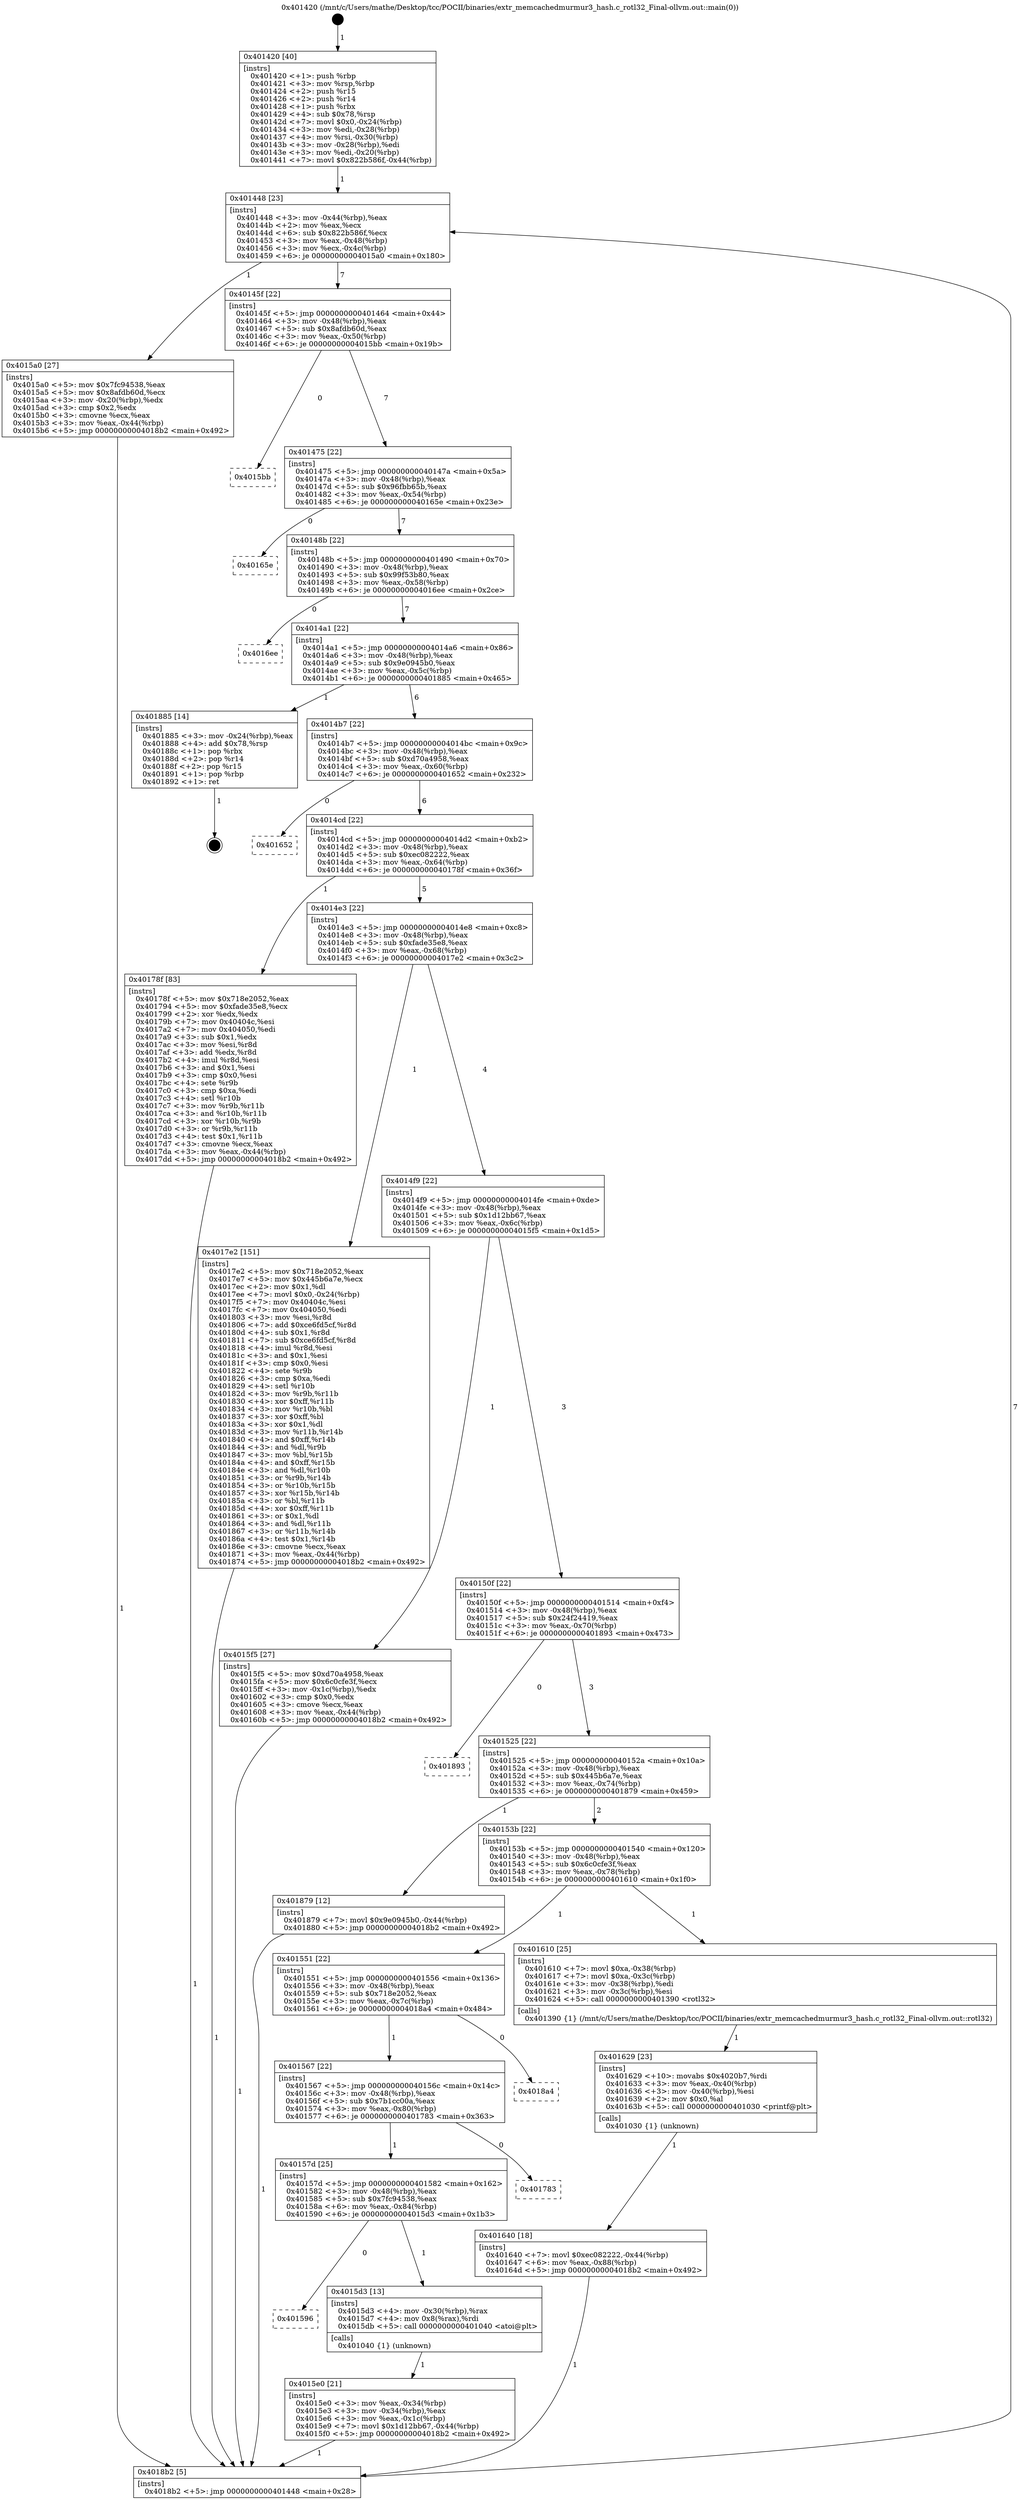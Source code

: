 digraph "0x401420" {
  label = "0x401420 (/mnt/c/Users/mathe/Desktop/tcc/POCII/binaries/extr_memcachedmurmur3_hash.c_rotl32_Final-ollvm.out::main(0))"
  labelloc = "t"
  node[shape=record]

  Entry [label="",width=0.3,height=0.3,shape=circle,fillcolor=black,style=filled]
  "0x401448" [label="{
     0x401448 [23]\l
     | [instrs]\l
     &nbsp;&nbsp;0x401448 \<+3\>: mov -0x44(%rbp),%eax\l
     &nbsp;&nbsp;0x40144b \<+2\>: mov %eax,%ecx\l
     &nbsp;&nbsp;0x40144d \<+6\>: sub $0x822b586f,%ecx\l
     &nbsp;&nbsp;0x401453 \<+3\>: mov %eax,-0x48(%rbp)\l
     &nbsp;&nbsp;0x401456 \<+3\>: mov %ecx,-0x4c(%rbp)\l
     &nbsp;&nbsp;0x401459 \<+6\>: je 00000000004015a0 \<main+0x180\>\l
  }"]
  "0x4015a0" [label="{
     0x4015a0 [27]\l
     | [instrs]\l
     &nbsp;&nbsp;0x4015a0 \<+5\>: mov $0x7fc94538,%eax\l
     &nbsp;&nbsp;0x4015a5 \<+5\>: mov $0x8afdb60d,%ecx\l
     &nbsp;&nbsp;0x4015aa \<+3\>: mov -0x20(%rbp),%edx\l
     &nbsp;&nbsp;0x4015ad \<+3\>: cmp $0x2,%edx\l
     &nbsp;&nbsp;0x4015b0 \<+3\>: cmovne %ecx,%eax\l
     &nbsp;&nbsp;0x4015b3 \<+3\>: mov %eax,-0x44(%rbp)\l
     &nbsp;&nbsp;0x4015b6 \<+5\>: jmp 00000000004018b2 \<main+0x492\>\l
  }"]
  "0x40145f" [label="{
     0x40145f [22]\l
     | [instrs]\l
     &nbsp;&nbsp;0x40145f \<+5\>: jmp 0000000000401464 \<main+0x44\>\l
     &nbsp;&nbsp;0x401464 \<+3\>: mov -0x48(%rbp),%eax\l
     &nbsp;&nbsp;0x401467 \<+5\>: sub $0x8afdb60d,%eax\l
     &nbsp;&nbsp;0x40146c \<+3\>: mov %eax,-0x50(%rbp)\l
     &nbsp;&nbsp;0x40146f \<+6\>: je 00000000004015bb \<main+0x19b\>\l
  }"]
  "0x4018b2" [label="{
     0x4018b2 [5]\l
     | [instrs]\l
     &nbsp;&nbsp;0x4018b2 \<+5\>: jmp 0000000000401448 \<main+0x28\>\l
  }"]
  "0x401420" [label="{
     0x401420 [40]\l
     | [instrs]\l
     &nbsp;&nbsp;0x401420 \<+1\>: push %rbp\l
     &nbsp;&nbsp;0x401421 \<+3\>: mov %rsp,%rbp\l
     &nbsp;&nbsp;0x401424 \<+2\>: push %r15\l
     &nbsp;&nbsp;0x401426 \<+2\>: push %r14\l
     &nbsp;&nbsp;0x401428 \<+1\>: push %rbx\l
     &nbsp;&nbsp;0x401429 \<+4\>: sub $0x78,%rsp\l
     &nbsp;&nbsp;0x40142d \<+7\>: movl $0x0,-0x24(%rbp)\l
     &nbsp;&nbsp;0x401434 \<+3\>: mov %edi,-0x28(%rbp)\l
     &nbsp;&nbsp;0x401437 \<+4\>: mov %rsi,-0x30(%rbp)\l
     &nbsp;&nbsp;0x40143b \<+3\>: mov -0x28(%rbp),%edi\l
     &nbsp;&nbsp;0x40143e \<+3\>: mov %edi,-0x20(%rbp)\l
     &nbsp;&nbsp;0x401441 \<+7\>: movl $0x822b586f,-0x44(%rbp)\l
  }"]
  Exit [label="",width=0.3,height=0.3,shape=circle,fillcolor=black,style=filled,peripheries=2]
  "0x4015bb" [label="{
     0x4015bb\l
  }", style=dashed]
  "0x401475" [label="{
     0x401475 [22]\l
     | [instrs]\l
     &nbsp;&nbsp;0x401475 \<+5\>: jmp 000000000040147a \<main+0x5a\>\l
     &nbsp;&nbsp;0x40147a \<+3\>: mov -0x48(%rbp),%eax\l
     &nbsp;&nbsp;0x40147d \<+5\>: sub $0x96fbb65b,%eax\l
     &nbsp;&nbsp;0x401482 \<+3\>: mov %eax,-0x54(%rbp)\l
     &nbsp;&nbsp;0x401485 \<+6\>: je 000000000040165e \<main+0x23e\>\l
  }"]
  "0x401640" [label="{
     0x401640 [18]\l
     | [instrs]\l
     &nbsp;&nbsp;0x401640 \<+7\>: movl $0xec082222,-0x44(%rbp)\l
     &nbsp;&nbsp;0x401647 \<+6\>: mov %eax,-0x88(%rbp)\l
     &nbsp;&nbsp;0x40164d \<+5\>: jmp 00000000004018b2 \<main+0x492\>\l
  }"]
  "0x40165e" [label="{
     0x40165e\l
  }", style=dashed]
  "0x40148b" [label="{
     0x40148b [22]\l
     | [instrs]\l
     &nbsp;&nbsp;0x40148b \<+5\>: jmp 0000000000401490 \<main+0x70\>\l
     &nbsp;&nbsp;0x401490 \<+3\>: mov -0x48(%rbp),%eax\l
     &nbsp;&nbsp;0x401493 \<+5\>: sub $0x99f53b80,%eax\l
     &nbsp;&nbsp;0x401498 \<+3\>: mov %eax,-0x58(%rbp)\l
     &nbsp;&nbsp;0x40149b \<+6\>: je 00000000004016ee \<main+0x2ce\>\l
  }"]
  "0x401629" [label="{
     0x401629 [23]\l
     | [instrs]\l
     &nbsp;&nbsp;0x401629 \<+10\>: movabs $0x4020b7,%rdi\l
     &nbsp;&nbsp;0x401633 \<+3\>: mov %eax,-0x40(%rbp)\l
     &nbsp;&nbsp;0x401636 \<+3\>: mov -0x40(%rbp),%esi\l
     &nbsp;&nbsp;0x401639 \<+2\>: mov $0x0,%al\l
     &nbsp;&nbsp;0x40163b \<+5\>: call 0000000000401030 \<printf@plt\>\l
     | [calls]\l
     &nbsp;&nbsp;0x401030 \{1\} (unknown)\l
  }"]
  "0x4016ee" [label="{
     0x4016ee\l
  }", style=dashed]
  "0x4014a1" [label="{
     0x4014a1 [22]\l
     | [instrs]\l
     &nbsp;&nbsp;0x4014a1 \<+5\>: jmp 00000000004014a6 \<main+0x86\>\l
     &nbsp;&nbsp;0x4014a6 \<+3\>: mov -0x48(%rbp),%eax\l
     &nbsp;&nbsp;0x4014a9 \<+5\>: sub $0x9e0945b0,%eax\l
     &nbsp;&nbsp;0x4014ae \<+3\>: mov %eax,-0x5c(%rbp)\l
     &nbsp;&nbsp;0x4014b1 \<+6\>: je 0000000000401885 \<main+0x465\>\l
  }"]
  "0x4015e0" [label="{
     0x4015e0 [21]\l
     | [instrs]\l
     &nbsp;&nbsp;0x4015e0 \<+3\>: mov %eax,-0x34(%rbp)\l
     &nbsp;&nbsp;0x4015e3 \<+3\>: mov -0x34(%rbp),%eax\l
     &nbsp;&nbsp;0x4015e6 \<+3\>: mov %eax,-0x1c(%rbp)\l
     &nbsp;&nbsp;0x4015e9 \<+7\>: movl $0x1d12bb67,-0x44(%rbp)\l
     &nbsp;&nbsp;0x4015f0 \<+5\>: jmp 00000000004018b2 \<main+0x492\>\l
  }"]
  "0x401885" [label="{
     0x401885 [14]\l
     | [instrs]\l
     &nbsp;&nbsp;0x401885 \<+3\>: mov -0x24(%rbp),%eax\l
     &nbsp;&nbsp;0x401888 \<+4\>: add $0x78,%rsp\l
     &nbsp;&nbsp;0x40188c \<+1\>: pop %rbx\l
     &nbsp;&nbsp;0x40188d \<+2\>: pop %r14\l
     &nbsp;&nbsp;0x40188f \<+2\>: pop %r15\l
     &nbsp;&nbsp;0x401891 \<+1\>: pop %rbp\l
     &nbsp;&nbsp;0x401892 \<+1\>: ret\l
  }"]
  "0x4014b7" [label="{
     0x4014b7 [22]\l
     | [instrs]\l
     &nbsp;&nbsp;0x4014b7 \<+5\>: jmp 00000000004014bc \<main+0x9c\>\l
     &nbsp;&nbsp;0x4014bc \<+3\>: mov -0x48(%rbp),%eax\l
     &nbsp;&nbsp;0x4014bf \<+5\>: sub $0xd70a4958,%eax\l
     &nbsp;&nbsp;0x4014c4 \<+3\>: mov %eax,-0x60(%rbp)\l
     &nbsp;&nbsp;0x4014c7 \<+6\>: je 0000000000401652 \<main+0x232\>\l
  }"]
  "0x401596" [label="{
     0x401596\l
  }", style=dashed]
  "0x401652" [label="{
     0x401652\l
  }", style=dashed]
  "0x4014cd" [label="{
     0x4014cd [22]\l
     | [instrs]\l
     &nbsp;&nbsp;0x4014cd \<+5\>: jmp 00000000004014d2 \<main+0xb2\>\l
     &nbsp;&nbsp;0x4014d2 \<+3\>: mov -0x48(%rbp),%eax\l
     &nbsp;&nbsp;0x4014d5 \<+5\>: sub $0xec082222,%eax\l
     &nbsp;&nbsp;0x4014da \<+3\>: mov %eax,-0x64(%rbp)\l
     &nbsp;&nbsp;0x4014dd \<+6\>: je 000000000040178f \<main+0x36f\>\l
  }"]
  "0x4015d3" [label="{
     0x4015d3 [13]\l
     | [instrs]\l
     &nbsp;&nbsp;0x4015d3 \<+4\>: mov -0x30(%rbp),%rax\l
     &nbsp;&nbsp;0x4015d7 \<+4\>: mov 0x8(%rax),%rdi\l
     &nbsp;&nbsp;0x4015db \<+5\>: call 0000000000401040 \<atoi@plt\>\l
     | [calls]\l
     &nbsp;&nbsp;0x401040 \{1\} (unknown)\l
  }"]
  "0x40178f" [label="{
     0x40178f [83]\l
     | [instrs]\l
     &nbsp;&nbsp;0x40178f \<+5\>: mov $0x718e2052,%eax\l
     &nbsp;&nbsp;0x401794 \<+5\>: mov $0xfade35e8,%ecx\l
     &nbsp;&nbsp;0x401799 \<+2\>: xor %edx,%edx\l
     &nbsp;&nbsp;0x40179b \<+7\>: mov 0x40404c,%esi\l
     &nbsp;&nbsp;0x4017a2 \<+7\>: mov 0x404050,%edi\l
     &nbsp;&nbsp;0x4017a9 \<+3\>: sub $0x1,%edx\l
     &nbsp;&nbsp;0x4017ac \<+3\>: mov %esi,%r8d\l
     &nbsp;&nbsp;0x4017af \<+3\>: add %edx,%r8d\l
     &nbsp;&nbsp;0x4017b2 \<+4\>: imul %r8d,%esi\l
     &nbsp;&nbsp;0x4017b6 \<+3\>: and $0x1,%esi\l
     &nbsp;&nbsp;0x4017b9 \<+3\>: cmp $0x0,%esi\l
     &nbsp;&nbsp;0x4017bc \<+4\>: sete %r9b\l
     &nbsp;&nbsp;0x4017c0 \<+3\>: cmp $0xa,%edi\l
     &nbsp;&nbsp;0x4017c3 \<+4\>: setl %r10b\l
     &nbsp;&nbsp;0x4017c7 \<+3\>: mov %r9b,%r11b\l
     &nbsp;&nbsp;0x4017ca \<+3\>: and %r10b,%r11b\l
     &nbsp;&nbsp;0x4017cd \<+3\>: xor %r10b,%r9b\l
     &nbsp;&nbsp;0x4017d0 \<+3\>: or %r9b,%r11b\l
     &nbsp;&nbsp;0x4017d3 \<+4\>: test $0x1,%r11b\l
     &nbsp;&nbsp;0x4017d7 \<+3\>: cmovne %ecx,%eax\l
     &nbsp;&nbsp;0x4017da \<+3\>: mov %eax,-0x44(%rbp)\l
     &nbsp;&nbsp;0x4017dd \<+5\>: jmp 00000000004018b2 \<main+0x492\>\l
  }"]
  "0x4014e3" [label="{
     0x4014e3 [22]\l
     | [instrs]\l
     &nbsp;&nbsp;0x4014e3 \<+5\>: jmp 00000000004014e8 \<main+0xc8\>\l
     &nbsp;&nbsp;0x4014e8 \<+3\>: mov -0x48(%rbp),%eax\l
     &nbsp;&nbsp;0x4014eb \<+5\>: sub $0xfade35e8,%eax\l
     &nbsp;&nbsp;0x4014f0 \<+3\>: mov %eax,-0x68(%rbp)\l
     &nbsp;&nbsp;0x4014f3 \<+6\>: je 00000000004017e2 \<main+0x3c2\>\l
  }"]
  "0x40157d" [label="{
     0x40157d [25]\l
     | [instrs]\l
     &nbsp;&nbsp;0x40157d \<+5\>: jmp 0000000000401582 \<main+0x162\>\l
     &nbsp;&nbsp;0x401582 \<+3\>: mov -0x48(%rbp),%eax\l
     &nbsp;&nbsp;0x401585 \<+5\>: sub $0x7fc94538,%eax\l
     &nbsp;&nbsp;0x40158a \<+6\>: mov %eax,-0x84(%rbp)\l
     &nbsp;&nbsp;0x401590 \<+6\>: je 00000000004015d3 \<main+0x1b3\>\l
  }"]
  "0x4017e2" [label="{
     0x4017e2 [151]\l
     | [instrs]\l
     &nbsp;&nbsp;0x4017e2 \<+5\>: mov $0x718e2052,%eax\l
     &nbsp;&nbsp;0x4017e7 \<+5\>: mov $0x445b6a7e,%ecx\l
     &nbsp;&nbsp;0x4017ec \<+2\>: mov $0x1,%dl\l
     &nbsp;&nbsp;0x4017ee \<+7\>: movl $0x0,-0x24(%rbp)\l
     &nbsp;&nbsp;0x4017f5 \<+7\>: mov 0x40404c,%esi\l
     &nbsp;&nbsp;0x4017fc \<+7\>: mov 0x404050,%edi\l
     &nbsp;&nbsp;0x401803 \<+3\>: mov %esi,%r8d\l
     &nbsp;&nbsp;0x401806 \<+7\>: add $0xce6fd5cf,%r8d\l
     &nbsp;&nbsp;0x40180d \<+4\>: sub $0x1,%r8d\l
     &nbsp;&nbsp;0x401811 \<+7\>: sub $0xce6fd5cf,%r8d\l
     &nbsp;&nbsp;0x401818 \<+4\>: imul %r8d,%esi\l
     &nbsp;&nbsp;0x40181c \<+3\>: and $0x1,%esi\l
     &nbsp;&nbsp;0x40181f \<+3\>: cmp $0x0,%esi\l
     &nbsp;&nbsp;0x401822 \<+4\>: sete %r9b\l
     &nbsp;&nbsp;0x401826 \<+3\>: cmp $0xa,%edi\l
     &nbsp;&nbsp;0x401829 \<+4\>: setl %r10b\l
     &nbsp;&nbsp;0x40182d \<+3\>: mov %r9b,%r11b\l
     &nbsp;&nbsp;0x401830 \<+4\>: xor $0xff,%r11b\l
     &nbsp;&nbsp;0x401834 \<+3\>: mov %r10b,%bl\l
     &nbsp;&nbsp;0x401837 \<+3\>: xor $0xff,%bl\l
     &nbsp;&nbsp;0x40183a \<+3\>: xor $0x1,%dl\l
     &nbsp;&nbsp;0x40183d \<+3\>: mov %r11b,%r14b\l
     &nbsp;&nbsp;0x401840 \<+4\>: and $0xff,%r14b\l
     &nbsp;&nbsp;0x401844 \<+3\>: and %dl,%r9b\l
     &nbsp;&nbsp;0x401847 \<+3\>: mov %bl,%r15b\l
     &nbsp;&nbsp;0x40184a \<+4\>: and $0xff,%r15b\l
     &nbsp;&nbsp;0x40184e \<+3\>: and %dl,%r10b\l
     &nbsp;&nbsp;0x401851 \<+3\>: or %r9b,%r14b\l
     &nbsp;&nbsp;0x401854 \<+3\>: or %r10b,%r15b\l
     &nbsp;&nbsp;0x401857 \<+3\>: xor %r15b,%r14b\l
     &nbsp;&nbsp;0x40185a \<+3\>: or %bl,%r11b\l
     &nbsp;&nbsp;0x40185d \<+4\>: xor $0xff,%r11b\l
     &nbsp;&nbsp;0x401861 \<+3\>: or $0x1,%dl\l
     &nbsp;&nbsp;0x401864 \<+3\>: and %dl,%r11b\l
     &nbsp;&nbsp;0x401867 \<+3\>: or %r11b,%r14b\l
     &nbsp;&nbsp;0x40186a \<+4\>: test $0x1,%r14b\l
     &nbsp;&nbsp;0x40186e \<+3\>: cmovne %ecx,%eax\l
     &nbsp;&nbsp;0x401871 \<+3\>: mov %eax,-0x44(%rbp)\l
     &nbsp;&nbsp;0x401874 \<+5\>: jmp 00000000004018b2 \<main+0x492\>\l
  }"]
  "0x4014f9" [label="{
     0x4014f9 [22]\l
     | [instrs]\l
     &nbsp;&nbsp;0x4014f9 \<+5\>: jmp 00000000004014fe \<main+0xde\>\l
     &nbsp;&nbsp;0x4014fe \<+3\>: mov -0x48(%rbp),%eax\l
     &nbsp;&nbsp;0x401501 \<+5\>: sub $0x1d12bb67,%eax\l
     &nbsp;&nbsp;0x401506 \<+3\>: mov %eax,-0x6c(%rbp)\l
     &nbsp;&nbsp;0x401509 \<+6\>: je 00000000004015f5 \<main+0x1d5\>\l
  }"]
  "0x401783" [label="{
     0x401783\l
  }", style=dashed]
  "0x4015f5" [label="{
     0x4015f5 [27]\l
     | [instrs]\l
     &nbsp;&nbsp;0x4015f5 \<+5\>: mov $0xd70a4958,%eax\l
     &nbsp;&nbsp;0x4015fa \<+5\>: mov $0x6c0cfe3f,%ecx\l
     &nbsp;&nbsp;0x4015ff \<+3\>: mov -0x1c(%rbp),%edx\l
     &nbsp;&nbsp;0x401602 \<+3\>: cmp $0x0,%edx\l
     &nbsp;&nbsp;0x401605 \<+3\>: cmove %ecx,%eax\l
     &nbsp;&nbsp;0x401608 \<+3\>: mov %eax,-0x44(%rbp)\l
     &nbsp;&nbsp;0x40160b \<+5\>: jmp 00000000004018b2 \<main+0x492\>\l
  }"]
  "0x40150f" [label="{
     0x40150f [22]\l
     | [instrs]\l
     &nbsp;&nbsp;0x40150f \<+5\>: jmp 0000000000401514 \<main+0xf4\>\l
     &nbsp;&nbsp;0x401514 \<+3\>: mov -0x48(%rbp),%eax\l
     &nbsp;&nbsp;0x401517 \<+5\>: sub $0x24f24419,%eax\l
     &nbsp;&nbsp;0x40151c \<+3\>: mov %eax,-0x70(%rbp)\l
     &nbsp;&nbsp;0x40151f \<+6\>: je 0000000000401893 \<main+0x473\>\l
  }"]
  "0x401567" [label="{
     0x401567 [22]\l
     | [instrs]\l
     &nbsp;&nbsp;0x401567 \<+5\>: jmp 000000000040156c \<main+0x14c\>\l
     &nbsp;&nbsp;0x40156c \<+3\>: mov -0x48(%rbp),%eax\l
     &nbsp;&nbsp;0x40156f \<+5\>: sub $0x7b1cc00a,%eax\l
     &nbsp;&nbsp;0x401574 \<+3\>: mov %eax,-0x80(%rbp)\l
     &nbsp;&nbsp;0x401577 \<+6\>: je 0000000000401783 \<main+0x363\>\l
  }"]
  "0x401893" [label="{
     0x401893\l
  }", style=dashed]
  "0x401525" [label="{
     0x401525 [22]\l
     | [instrs]\l
     &nbsp;&nbsp;0x401525 \<+5\>: jmp 000000000040152a \<main+0x10a\>\l
     &nbsp;&nbsp;0x40152a \<+3\>: mov -0x48(%rbp),%eax\l
     &nbsp;&nbsp;0x40152d \<+5\>: sub $0x445b6a7e,%eax\l
     &nbsp;&nbsp;0x401532 \<+3\>: mov %eax,-0x74(%rbp)\l
     &nbsp;&nbsp;0x401535 \<+6\>: je 0000000000401879 \<main+0x459\>\l
  }"]
  "0x4018a4" [label="{
     0x4018a4\l
  }", style=dashed]
  "0x401879" [label="{
     0x401879 [12]\l
     | [instrs]\l
     &nbsp;&nbsp;0x401879 \<+7\>: movl $0x9e0945b0,-0x44(%rbp)\l
     &nbsp;&nbsp;0x401880 \<+5\>: jmp 00000000004018b2 \<main+0x492\>\l
  }"]
  "0x40153b" [label="{
     0x40153b [22]\l
     | [instrs]\l
     &nbsp;&nbsp;0x40153b \<+5\>: jmp 0000000000401540 \<main+0x120\>\l
     &nbsp;&nbsp;0x401540 \<+3\>: mov -0x48(%rbp),%eax\l
     &nbsp;&nbsp;0x401543 \<+5\>: sub $0x6c0cfe3f,%eax\l
     &nbsp;&nbsp;0x401548 \<+3\>: mov %eax,-0x78(%rbp)\l
     &nbsp;&nbsp;0x40154b \<+6\>: je 0000000000401610 \<main+0x1f0\>\l
  }"]
  "0x401551" [label="{
     0x401551 [22]\l
     | [instrs]\l
     &nbsp;&nbsp;0x401551 \<+5\>: jmp 0000000000401556 \<main+0x136\>\l
     &nbsp;&nbsp;0x401556 \<+3\>: mov -0x48(%rbp),%eax\l
     &nbsp;&nbsp;0x401559 \<+5\>: sub $0x718e2052,%eax\l
     &nbsp;&nbsp;0x40155e \<+3\>: mov %eax,-0x7c(%rbp)\l
     &nbsp;&nbsp;0x401561 \<+6\>: je 00000000004018a4 \<main+0x484\>\l
  }"]
  "0x401610" [label="{
     0x401610 [25]\l
     | [instrs]\l
     &nbsp;&nbsp;0x401610 \<+7\>: movl $0xa,-0x38(%rbp)\l
     &nbsp;&nbsp;0x401617 \<+7\>: movl $0xa,-0x3c(%rbp)\l
     &nbsp;&nbsp;0x40161e \<+3\>: mov -0x38(%rbp),%edi\l
     &nbsp;&nbsp;0x401621 \<+3\>: mov -0x3c(%rbp),%esi\l
     &nbsp;&nbsp;0x401624 \<+5\>: call 0000000000401390 \<rotl32\>\l
     | [calls]\l
     &nbsp;&nbsp;0x401390 \{1\} (/mnt/c/Users/mathe/Desktop/tcc/POCII/binaries/extr_memcachedmurmur3_hash.c_rotl32_Final-ollvm.out::rotl32)\l
  }"]
  Entry -> "0x401420" [label=" 1"]
  "0x401448" -> "0x4015a0" [label=" 1"]
  "0x401448" -> "0x40145f" [label=" 7"]
  "0x4015a0" -> "0x4018b2" [label=" 1"]
  "0x401420" -> "0x401448" [label=" 1"]
  "0x4018b2" -> "0x401448" [label=" 7"]
  "0x401885" -> Exit [label=" 1"]
  "0x40145f" -> "0x4015bb" [label=" 0"]
  "0x40145f" -> "0x401475" [label=" 7"]
  "0x401879" -> "0x4018b2" [label=" 1"]
  "0x401475" -> "0x40165e" [label=" 0"]
  "0x401475" -> "0x40148b" [label=" 7"]
  "0x4017e2" -> "0x4018b2" [label=" 1"]
  "0x40148b" -> "0x4016ee" [label=" 0"]
  "0x40148b" -> "0x4014a1" [label=" 7"]
  "0x40178f" -> "0x4018b2" [label=" 1"]
  "0x4014a1" -> "0x401885" [label=" 1"]
  "0x4014a1" -> "0x4014b7" [label=" 6"]
  "0x401640" -> "0x4018b2" [label=" 1"]
  "0x4014b7" -> "0x401652" [label=" 0"]
  "0x4014b7" -> "0x4014cd" [label=" 6"]
  "0x401629" -> "0x401640" [label=" 1"]
  "0x4014cd" -> "0x40178f" [label=" 1"]
  "0x4014cd" -> "0x4014e3" [label=" 5"]
  "0x401610" -> "0x401629" [label=" 1"]
  "0x4014e3" -> "0x4017e2" [label=" 1"]
  "0x4014e3" -> "0x4014f9" [label=" 4"]
  "0x4015e0" -> "0x4018b2" [label=" 1"]
  "0x4014f9" -> "0x4015f5" [label=" 1"]
  "0x4014f9" -> "0x40150f" [label=" 3"]
  "0x4015d3" -> "0x4015e0" [label=" 1"]
  "0x40150f" -> "0x401893" [label=" 0"]
  "0x40150f" -> "0x401525" [label=" 3"]
  "0x40157d" -> "0x4015d3" [label=" 1"]
  "0x401525" -> "0x401879" [label=" 1"]
  "0x401525" -> "0x40153b" [label=" 2"]
  "0x4015f5" -> "0x4018b2" [label=" 1"]
  "0x40153b" -> "0x401610" [label=" 1"]
  "0x40153b" -> "0x401551" [label=" 1"]
  "0x401567" -> "0x40157d" [label=" 1"]
  "0x401551" -> "0x4018a4" [label=" 0"]
  "0x401551" -> "0x401567" [label=" 1"]
  "0x40157d" -> "0x401596" [label=" 0"]
  "0x401567" -> "0x401783" [label=" 0"]
}
